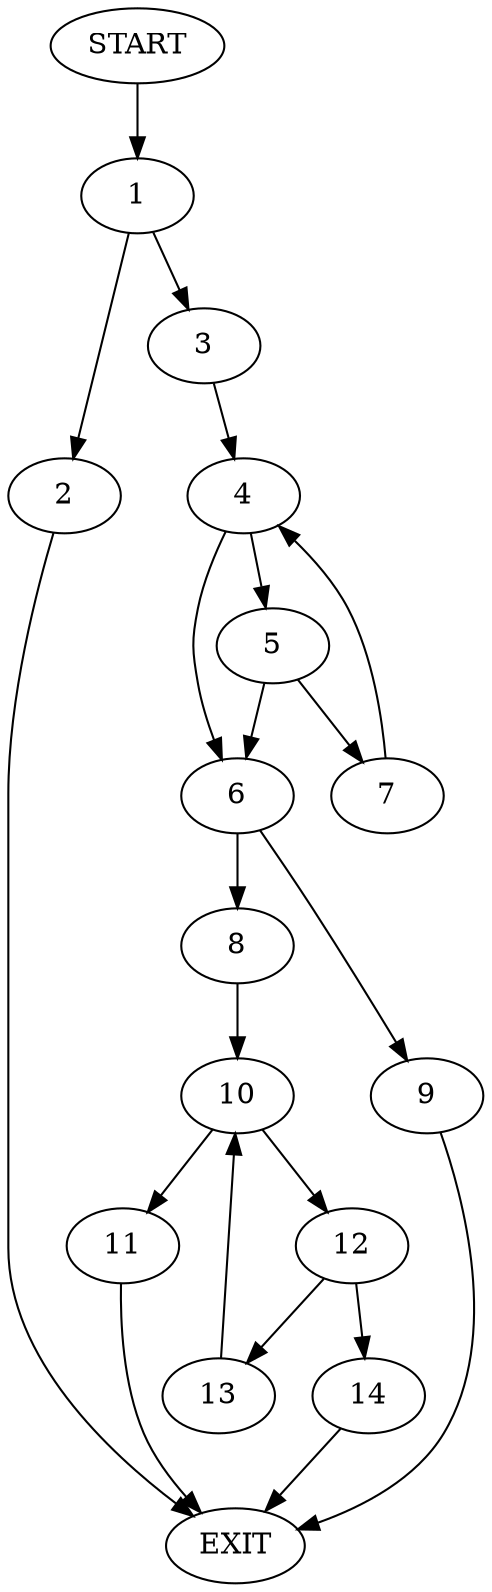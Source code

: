 digraph {
0 [label="START"]
15 [label="EXIT"]
0 -> 1
1 -> 2
1 -> 3
2 -> 15
3 -> 4
4 -> 5
4 -> 6
5 -> 6
5 -> 7
6 -> 8
6 -> 9
7 -> 4
8 -> 10
9 -> 15
10 -> 11
10 -> 12
12 -> 13
12 -> 14
11 -> 15
13 -> 10
14 -> 15
}
